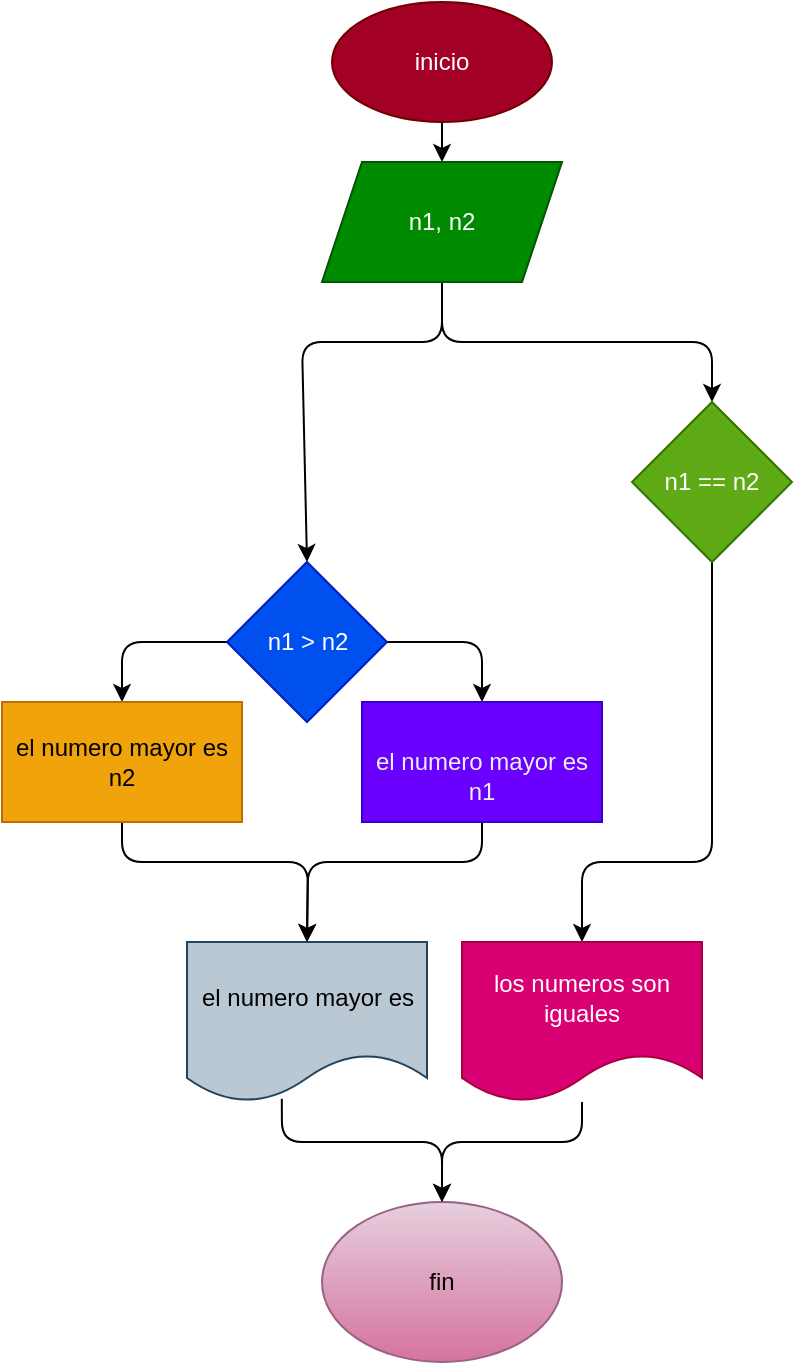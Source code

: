 <mxfile>
    <diagram id="OHhi28Pf79CQ2nqbXuMA" name="Página-1">
        <mxGraphModel dx="1003" dy="792" grid="1" gridSize="10" guides="1" tooltips="1" connect="1" arrows="1" fold="1" page="1" pageScale="1" pageWidth="850" pageHeight="1100" math="0" shadow="0">
            <root>
                <mxCell id="0"/>
                <mxCell id="1" parent="0"/>
                <mxCell id="18" value="" style="edgeStyle=none;html=1;" parent="1" source="2" target="3" edge="1">
                    <mxGeometry relative="1" as="geometry"/>
                </mxCell>
                <mxCell id="2" value="inicio" style="ellipse;whiteSpace=wrap;html=1;fillColor=#a20025;fontColor=#ffffff;strokeColor=#6F0000;" parent="1" vertex="1">
                    <mxGeometry x="185" y="50" width="110" height="60" as="geometry"/>
                </mxCell>
                <mxCell id="19" value="" style="edgeStyle=none;html=1;exitX=0.5;exitY=1;exitDx=0;exitDy=0;entryX=0.5;entryY=0;entryDx=0;entryDy=0;" parent="1" source="3" target="5" edge="1">
                    <mxGeometry relative="1" as="geometry">
                        <Array as="points">
                            <mxPoint x="240" y="220"/>
                            <mxPoint x="170" y="220"/>
                        </Array>
                        <mxPoint x="172.5" y="230" as="targetPoint"/>
                    </mxGeometry>
                </mxCell>
                <mxCell id="22" style="edgeStyle=none;html=1;entryX=0.5;entryY=0;entryDx=0;entryDy=0;" parent="1" source="3" target="24" edge="1">
                    <mxGeometry relative="1" as="geometry">
                        <Array as="points">
                            <mxPoint x="240" y="220"/>
                            <mxPoint x="305" y="220"/>
                            <mxPoint x="375" y="220"/>
                        </Array>
                        <mxPoint x="375" y="240" as="targetPoint"/>
                    </mxGeometry>
                </mxCell>
                <mxCell id="3" value="n1, n2" style="shape=parallelogram;perimeter=parallelogramPerimeter;whiteSpace=wrap;html=1;fixedSize=1;fillColor=#008a00;fontColor=#ffffff;strokeColor=#005700;" parent="1" vertex="1">
                    <mxGeometry x="180" y="130" width="120" height="60" as="geometry"/>
                </mxCell>
                <mxCell id="7" style="edgeStyle=none;html=1;entryX=0.5;entryY=0;entryDx=0;entryDy=0;" parent="1" source="5" target="8" edge="1">
                    <mxGeometry relative="1" as="geometry">
                        <mxPoint x="80" y="330" as="targetPoint"/>
                        <Array as="points">
                            <mxPoint x="80" y="370"/>
                        </Array>
                    </mxGeometry>
                </mxCell>
                <mxCell id="10" style="edgeStyle=none;html=1;entryX=0.5;entryY=0;entryDx=0;entryDy=0;" parent="1" source="5" target="9" edge="1">
                    <mxGeometry relative="1" as="geometry">
                        <Array as="points">
                            <mxPoint x="260" y="370"/>
                        </Array>
                    </mxGeometry>
                </mxCell>
                <mxCell id="5" value="n1 &amp;gt; n2" style="rhombus;whiteSpace=wrap;html=1;fillColor=#0050ef;fontColor=#ffffff;strokeColor=#001DBC;" parent="1" vertex="1">
                    <mxGeometry x="132.5" y="330" width="80" height="80" as="geometry"/>
                </mxCell>
                <mxCell id="12" style="edgeStyle=none;html=1;entryX=0.5;entryY=0;entryDx=0;entryDy=0;" parent="1" source="8" target="11" edge="1">
                    <mxGeometry relative="1" as="geometry">
                        <mxPoint x="240" y="420" as="targetPoint"/>
                        <Array as="points">
                            <mxPoint x="80" y="480"/>
                            <mxPoint x="173" y="480"/>
                        </Array>
                    </mxGeometry>
                </mxCell>
                <mxCell id="8" value="el numero mayor es n2" style="rounded=0;whiteSpace=wrap;html=1;fillColor=#f0a30a;fontColor=#000000;strokeColor=#BD7000;" parent="1" vertex="1">
                    <mxGeometry x="20" y="400" width="120" height="60" as="geometry"/>
                </mxCell>
                <mxCell id="13" style="edgeStyle=none;html=1;entryX=0.5;entryY=0;entryDx=0;entryDy=0;exitX=0.5;exitY=1;exitDx=0;exitDy=0;" parent="1" source="9" target="11" edge="1">
                    <mxGeometry relative="1" as="geometry">
                        <mxPoint x="240" y="450" as="targetPoint"/>
                        <Array as="points">
                            <mxPoint x="260" y="480"/>
                            <mxPoint x="240" y="480"/>
                            <mxPoint x="173" y="480"/>
                        </Array>
                    </mxGeometry>
                </mxCell>
                <mxCell id="9" value="&lt;br&gt;&lt;font color=&quot;#f0f0f0&quot;&gt;el numero mayor es n1&lt;/font&gt;" style="rounded=0;whiteSpace=wrap;html=1;fillColor=#6a00ff;fontColor=#ffffff;strokeColor=#3700CC;" parent="1" vertex="1">
                    <mxGeometry x="200" y="400" width="120" height="60" as="geometry"/>
                </mxCell>
                <mxCell id="15" value="" style="edgeStyle=none;html=1;exitX=0.395;exitY=0.979;exitDx=0;exitDy=0;exitPerimeter=0;" parent="1" source="11" edge="1">
                    <mxGeometry relative="1" as="geometry">
                        <mxPoint x="240" y="650" as="targetPoint"/>
                        <Array as="points">
                            <mxPoint x="160" y="620"/>
                            <mxPoint x="240" y="620"/>
                        </Array>
                    </mxGeometry>
                </mxCell>
                <mxCell id="11" value="el numero mayor es" style="shape=document;whiteSpace=wrap;html=1;boundedLbl=1;fillColor=#bac8d3;strokeColor=#23445d;" parent="1" vertex="1">
                    <mxGeometry x="112.5" y="520" width="120" height="80" as="geometry"/>
                </mxCell>
                <mxCell id="14" value="fin" style="ellipse;whiteSpace=wrap;html=1;fillColor=#e6d0de;strokeColor=#996185;gradientColor=#d5739d;" parent="1" vertex="1">
                    <mxGeometry x="180" y="650" width="120" height="80" as="geometry"/>
                </mxCell>
                <mxCell id="27" value="" style="edgeStyle=none;html=1;entryX=0.5;entryY=0;entryDx=0;entryDy=0;" parent="1" source="24" target="31" edge="1">
                    <mxGeometry relative="1" as="geometry">
                        <Array as="points">
                            <mxPoint x="375" y="480"/>
                            <mxPoint x="310" y="480"/>
                        </Array>
                        <mxPoint x="310" y="530" as="targetPoint"/>
                    </mxGeometry>
                </mxCell>
                <mxCell id="24" value="n1 == n2" style="rhombus;whiteSpace=wrap;html=1;fillColor=#60a917;strokeColor=#2D7600;fontColor=#ffffff;rounded=0;" parent="1" vertex="1">
                    <mxGeometry x="335" y="250" width="80" height="80" as="geometry"/>
                </mxCell>
                <mxCell id="32" value="" style="edgeStyle=none;html=1;entryX=0.5;entryY=0;entryDx=0;entryDy=0;" edge="1" parent="1" source="31" target="14">
                    <mxGeometry relative="1" as="geometry">
                        <Array as="points">
                            <mxPoint x="310" y="620"/>
                            <mxPoint x="240" y="620"/>
                        </Array>
                    </mxGeometry>
                </mxCell>
                <mxCell id="31" value="los numeros son iguales" style="shape=document;whiteSpace=wrap;html=1;boundedLbl=1;fillColor=#d80073;fontColor=#ffffff;strokeColor=#A50040;" vertex="1" parent="1">
                    <mxGeometry x="250" y="520" width="120" height="80" as="geometry"/>
                </mxCell>
            </root>
        </mxGraphModel>
    </diagram>
</mxfile>